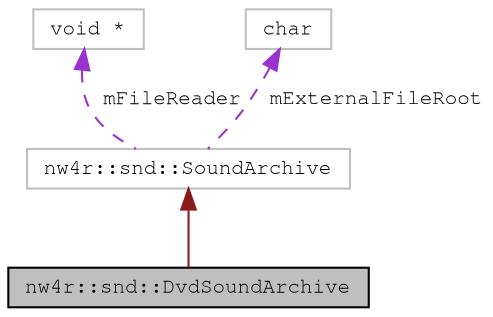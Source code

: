 digraph "nw4r::snd::DvdSoundArchive"
{
 // LATEX_PDF_SIZE
  edge [fontname="FreeMono",fontsize="10",labelfontname="FreeMono",labelfontsize="10"];
  node [fontname="FreeMono",fontsize="10",shape=record];
  Node1 [label="nw4r::snd::DvdSoundArchive",height=0.2,width=0.4,color="black", fillcolor="grey75", style="filled", fontcolor="black",tooltip=" "];
  Node2 -> Node1 [dir="back",color="firebrick4",fontsize="10",style="solid",fontname="FreeMono"];
  Node2 [label="nw4r::snd::SoundArchive",height=0.2,width=0.4,color="grey75", fillcolor="white", style="filled",URL="$classnw4r_1_1snd_1_1_sound_archive.html",tooltip=" "];
  Node3 -> Node2 [dir="back",color="darkorchid3",fontsize="10",style="dashed",label=" mFileReader" ,fontname="FreeMono"];
  Node3 [label="void *",height=0.2,width=0.4,color="grey75", fillcolor="white", style="filled",tooltip=" "];
  Node4 -> Node2 [dir="back",color="darkorchid3",fontsize="10",style="dashed",label=" mExternalFileRoot" ,fontname="FreeMono"];
  Node4 [label="char",height=0.2,width=0.4,color="grey75", fillcolor="white", style="filled",tooltip=" "];
}
